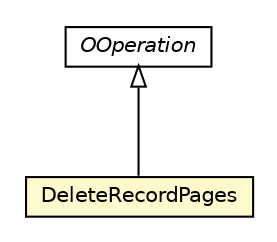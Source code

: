#!/usr/local/bin/dot
#
# Class diagram 
# Generated by UMLGraph version R5_6-24-gf6e263 (http://www.umlgraph.org/)
#

digraph G {
	edge [fontname="Helvetica",fontsize=10,labelfontname="Helvetica",labelfontsize=10];
	node [fontname="Helvetica",fontsize=10,shape=plaintext];
	nodesep=0.25;
	ranksep=0.5;
	// com.orientechnologies.orient.core.storage.impl.local.statistic.OOperation
	c909555 [label=<<table title="com.orientechnologies.orient.core.storage.impl.local.statistic.OOperation" border="0" cellborder="1" cellspacing="0" cellpadding="2" port="p" href="./OOperation.html">
		<tr><td><table border="0" cellspacing="0" cellpadding="1">
<tr><td align="center" balign="center"><font face="Helvetica-Oblique"> OOperation </font></td></tr>
		</table></td></tr>
		</table>>, URL="./OOperation.html", fontname="Helvetica", fontcolor="black", fontsize=10.0];
	// com.orientechnologies.orient.core.storage.impl.local.statistic.OClusterCountersHolder.DeleteRecordPages
	c909559 [label=<<table title="com.orientechnologies.orient.core.storage.impl.local.statistic.OClusterCountersHolder.DeleteRecordPages" border="0" cellborder="1" cellspacing="0" cellpadding="2" port="p" bgcolor="lemonChiffon" href="./OClusterCountersHolder.DeleteRecordPages.html">
		<tr><td><table border="0" cellspacing="0" cellpadding="1">
<tr><td align="center" balign="center"> DeleteRecordPages </td></tr>
		</table></td></tr>
		</table>>, URL="./OClusterCountersHolder.DeleteRecordPages.html", fontname="Helvetica", fontcolor="black", fontsize=10.0];
	//com.orientechnologies.orient.core.storage.impl.local.statistic.OClusterCountersHolder.DeleteRecordPages extends com.orientechnologies.orient.core.storage.impl.local.statistic.OOperation
	c909555:p -> c909559:p [dir=back,arrowtail=empty];
}

